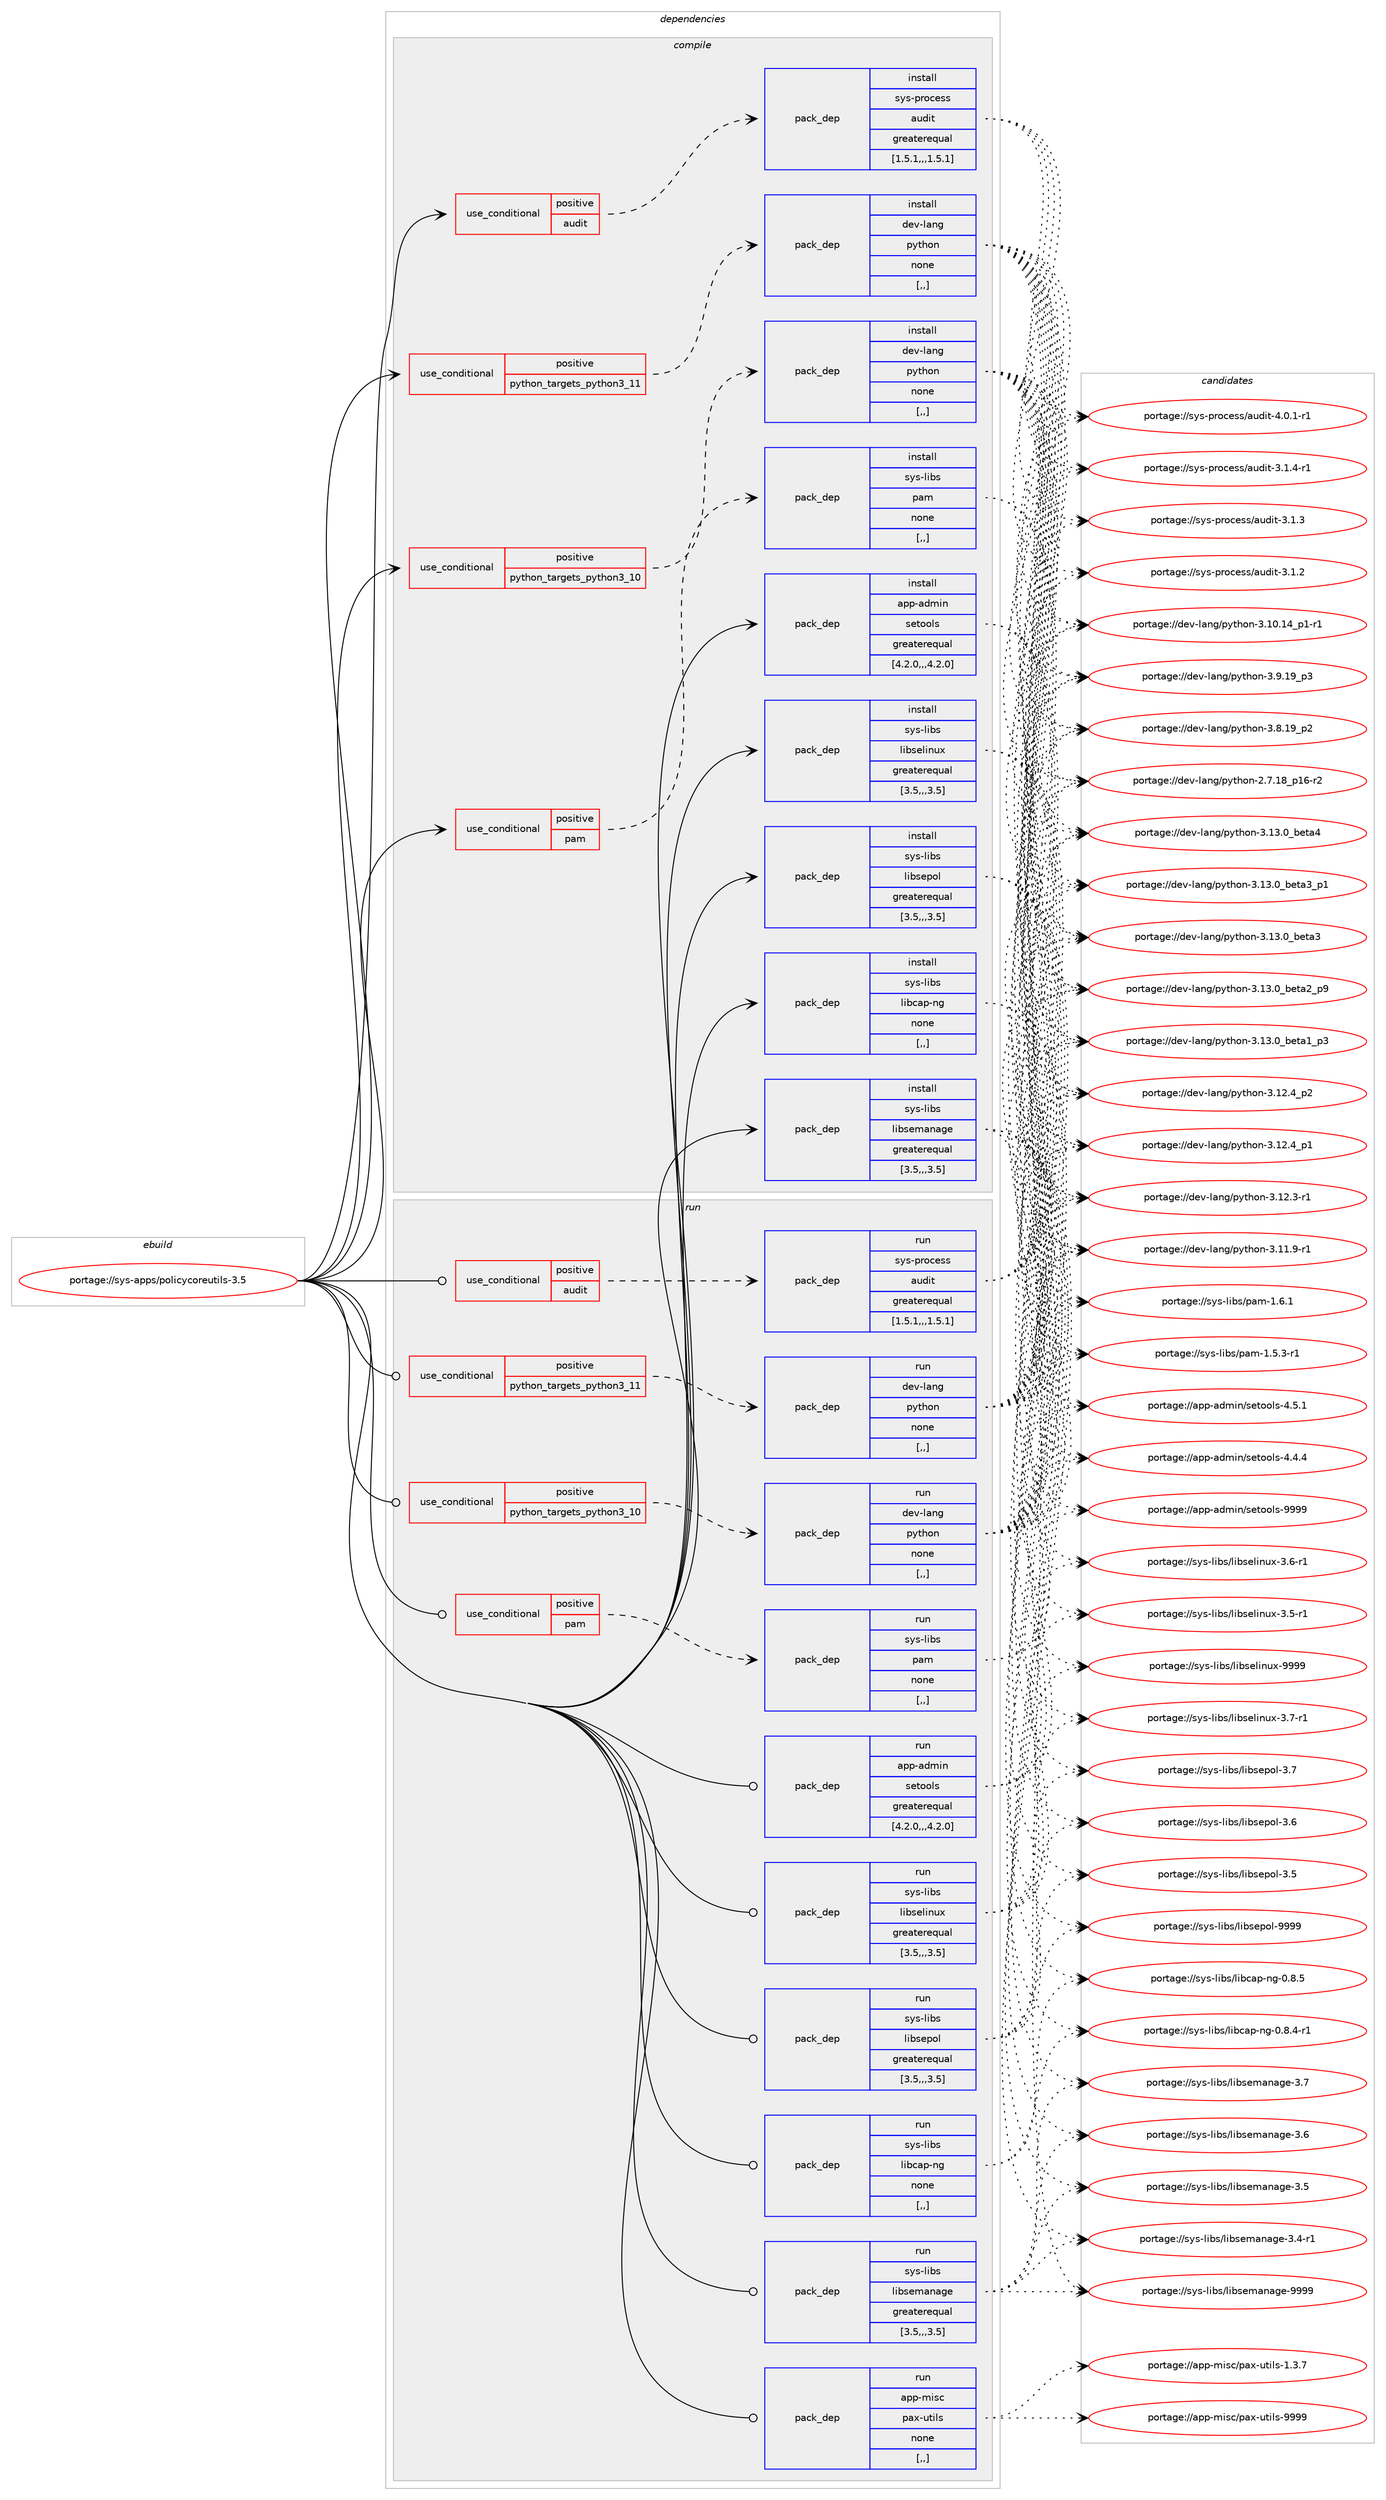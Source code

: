 digraph prolog {

# *************
# Graph options
# *************

newrank=true;
concentrate=true;
compound=true;
graph [rankdir=LR,fontname=Helvetica,fontsize=10,ranksep=1.5];#, ranksep=2.5, nodesep=0.2];
edge  [arrowhead=vee];
node  [fontname=Helvetica,fontsize=10];

# **********
# The ebuild
# **********

subgraph cluster_leftcol {
color=gray;
label=<<i>ebuild</i>>;
id [label="portage://sys-apps/policycoreutils-3.5", color=red, width=4, href="../sys-apps/policycoreutils-3.5.svg"];
}

# ****************
# The dependencies
# ****************

subgraph cluster_midcol {
color=gray;
label=<<i>dependencies</i>>;
subgraph cluster_compile {
fillcolor="#eeeeee";
style=filled;
label=<<i>compile</i>>;
subgraph cond111757 {
dependency422496 [label=<<TABLE BORDER="0" CELLBORDER="1" CELLSPACING="0" CELLPADDING="4"><TR><TD ROWSPAN="3" CELLPADDING="10">use_conditional</TD></TR><TR><TD>positive</TD></TR><TR><TD>audit</TD></TR></TABLE>>, shape=none, color=red];
subgraph pack307815 {
dependency422497 [label=<<TABLE BORDER="0" CELLBORDER="1" CELLSPACING="0" CELLPADDING="4" WIDTH="220"><TR><TD ROWSPAN="6" CELLPADDING="30">pack_dep</TD></TR><TR><TD WIDTH="110">install</TD></TR><TR><TD>sys-process</TD></TR><TR><TD>audit</TD></TR><TR><TD>greaterequal</TD></TR><TR><TD>[1.5.1,,,1.5.1]</TD></TR></TABLE>>, shape=none, color=blue];
}
dependency422496:e -> dependency422497:w [weight=20,style="dashed",arrowhead="vee"];
}
id:e -> dependency422496:w [weight=20,style="solid",arrowhead="vee"];
subgraph cond111758 {
dependency422498 [label=<<TABLE BORDER="0" CELLBORDER="1" CELLSPACING="0" CELLPADDING="4"><TR><TD ROWSPAN="3" CELLPADDING="10">use_conditional</TD></TR><TR><TD>positive</TD></TR><TR><TD>pam</TD></TR></TABLE>>, shape=none, color=red];
subgraph pack307816 {
dependency422499 [label=<<TABLE BORDER="0" CELLBORDER="1" CELLSPACING="0" CELLPADDING="4" WIDTH="220"><TR><TD ROWSPAN="6" CELLPADDING="30">pack_dep</TD></TR><TR><TD WIDTH="110">install</TD></TR><TR><TD>sys-libs</TD></TR><TR><TD>pam</TD></TR><TR><TD>none</TD></TR><TR><TD>[,,]</TD></TR></TABLE>>, shape=none, color=blue];
}
dependency422498:e -> dependency422499:w [weight=20,style="dashed",arrowhead="vee"];
}
id:e -> dependency422498:w [weight=20,style="solid",arrowhead="vee"];
subgraph cond111759 {
dependency422500 [label=<<TABLE BORDER="0" CELLBORDER="1" CELLSPACING="0" CELLPADDING="4"><TR><TD ROWSPAN="3" CELLPADDING="10">use_conditional</TD></TR><TR><TD>positive</TD></TR><TR><TD>python_targets_python3_10</TD></TR></TABLE>>, shape=none, color=red];
subgraph pack307817 {
dependency422501 [label=<<TABLE BORDER="0" CELLBORDER="1" CELLSPACING="0" CELLPADDING="4" WIDTH="220"><TR><TD ROWSPAN="6" CELLPADDING="30">pack_dep</TD></TR><TR><TD WIDTH="110">install</TD></TR><TR><TD>dev-lang</TD></TR><TR><TD>python</TD></TR><TR><TD>none</TD></TR><TR><TD>[,,]</TD></TR></TABLE>>, shape=none, color=blue];
}
dependency422500:e -> dependency422501:w [weight=20,style="dashed",arrowhead="vee"];
}
id:e -> dependency422500:w [weight=20,style="solid",arrowhead="vee"];
subgraph cond111760 {
dependency422502 [label=<<TABLE BORDER="0" CELLBORDER="1" CELLSPACING="0" CELLPADDING="4"><TR><TD ROWSPAN="3" CELLPADDING="10">use_conditional</TD></TR><TR><TD>positive</TD></TR><TR><TD>python_targets_python3_11</TD></TR></TABLE>>, shape=none, color=red];
subgraph pack307818 {
dependency422503 [label=<<TABLE BORDER="0" CELLBORDER="1" CELLSPACING="0" CELLPADDING="4" WIDTH="220"><TR><TD ROWSPAN="6" CELLPADDING="30">pack_dep</TD></TR><TR><TD WIDTH="110">install</TD></TR><TR><TD>dev-lang</TD></TR><TR><TD>python</TD></TR><TR><TD>none</TD></TR><TR><TD>[,,]</TD></TR></TABLE>>, shape=none, color=blue];
}
dependency422502:e -> dependency422503:w [weight=20,style="dashed",arrowhead="vee"];
}
id:e -> dependency422502:w [weight=20,style="solid",arrowhead="vee"];
subgraph pack307819 {
dependency422504 [label=<<TABLE BORDER="0" CELLBORDER="1" CELLSPACING="0" CELLPADDING="4" WIDTH="220"><TR><TD ROWSPAN="6" CELLPADDING="30">pack_dep</TD></TR><TR><TD WIDTH="110">install</TD></TR><TR><TD>app-admin</TD></TR><TR><TD>setools</TD></TR><TR><TD>greaterequal</TD></TR><TR><TD>[4.2.0,,,4.2.0]</TD></TR></TABLE>>, shape=none, color=blue];
}
id:e -> dependency422504:w [weight=20,style="solid",arrowhead="vee"];
subgraph pack307820 {
dependency422505 [label=<<TABLE BORDER="0" CELLBORDER="1" CELLSPACING="0" CELLPADDING="4" WIDTH="220"><TR><TD ROWSPAN="6" CELLPADDING="30">pack_dep</TD></TR><TR><TD WIDTH="110">install</TD></TR><TR><TD>sys-libs</TD></TR><TR><TD>libcap-ng</TD></TR><TR><TD>none</TD></TR><TR><TD>[,,]</TD></TR></TABLE>>, shape=none, color=blue];
}
id:e -> dependency422505:w [weight=20,style="solid",arrowhead="vee"];
subgraph pack307821 {
dependency422506 [label=<<TABLE BORDER="0" CELLBORDER="1" CELLSPACING="0" CELLPADDING="4" WIDTH="220"><TR><TD ROWSPAN="6" CELLPADDING="30">pack_dep</TD></TR><TR><TD WIDTH="110">install</TD></TR><TR><TD>sys-libs</TD></TR><TR><TD>libselinux</TD></TR><TR><TD>greaterequal</TD></TR><TR><TD>[3.5,,,3.5]</TD></TR></TABLE>>, shape=none, color=blue];
}
id:e -> dependency422506:w [weight=20,style="solid",arrowhead="vee"];
subgraph pack307822 {
dependency422507 [label=<<TABLE BORDER="0" CELLBORDER="1" CELLSPACING="0" CELLPADDING="4" WIDTH="220"><TR><TD ROWSPAN="6" CELLPADDING="30">pack_dep</TD></TR><TR><TD WIDTH="110">install</TD></TR><TR><TD>sys-libs</TD></TR><TR><TD>libsemanage</TD></TR><TR><TD>greaterequal</TD></TR><TR><TD>[3.5,,,3.5]</TD></TR></TABLE>>, shape=none, color=blue];
}
id:e -> dependency422507:w [weight=20,style="solid",arrowhead="vee"];
subgraph pack307823 {
dependency422508 [label=<<TABLE BORDER="0" CELLBORDER="1" CELLSPACING="0" CELLPADDING="4" WIDTH="220"><TR><TD ROWSPAN="6" CELLPADDING="30">pack_dep</TD></TR><TR><TD WIDTH="110">install</TD></TR><TR><TD>sys-libs</TD></TR><TR><TD>libsepol</TD></TR><TR><TD>greaterequal</TD></TR><TR><TD>[3.5,,,3.5]</TD></TR></TABLE>>, shape=none, color=blue];
}
id:e -> dependency422508:w [weight=20,style="solid",arrowhead="vee"];
}
subgraph cluster_compileandrun {
fillcolor="#eeeeee";
style=filled;
label=<<i>compile and run</i>>;
}
subgraph cluster_run {
fillcolor="#eeeeee";
style=filled;
label=<<i>run</i>>;
subgraph cond111761 {
dependency422509 [label=<<TABLE BORDER="0" CELLBORDER="1" CELLSPACING="0" CELLPADDING="4"><TR><TD ROWSPAN="3" CELLPADDING="10">use_conditional</TD></TR><TR><TD>positive</TD></TR><TR><TD>audit</TD></TR></TABLE>>, shape=none, color=red];
subgraph pack307824 {
dependency422510 [label=<<TABLE BORDER="0" CELLBORDER="1" CELLSPACING="0" CELLPADDING="4" WIDTH="220"><TR><TD ROWSPAN="6" CELLPADDING="30">pack_dep</TD></TR><TR><TD WIDTH="110">run</TD></TR><TR><TD>sys-process</TD></TR><TR><TD>audit</TD></TR><TR><TD>greaterequal</TD></TR><TR><TD>[1.5.1,,,1.5.1]</TD></TR></TABLE>>, shape=none, color=blue];
}
dependency422509:e -> dependency422510:w [weight=20,style="dashed",arrowhead="vee"];
}
id:e -> dependency422509:w [weight=20,style="solid",arrowhead="odot"];
subgraph cond111762 {
dependency422511 [label=<<TABLE BORDER="0" CELLBORDER="1" CELLSPACING="0" CELLPADDING="4"><TR><TD ROWSPAN="3" CELLPADDING="10">use_conditional</TD></TR><TR><TD>positive</TD></TR><TR><TD>pam</TD></TR></TABLE>>, shape=none, color=red];
subgraph pack307825 {
dependency422512 [label=<<TABLE BORDER="0" CELLBORDER="1" CELLSPACING="0" CELLPADDING="4" WIDTH="220"><TR><TD ROWSPAN="6" CELLPADDING="30">pack_dep</TD></TR><TR><TD WIDTH="110">run</TD></TR><TR><TD>sys-libs</TD></TR><TR><TD>pam</TD></TR><TR><TD>none</TD></TR><TR><TD>[,,]</TD></TR></TABLE>>, shape=none, color=blue];
}
dependency422511:e -> dependency422512:w [weight=20,style="dashed",arrowhead="vee"];
}
id:e -> dependency422511:w [weight=20,style="solid",arrowhead="odot"];
subgraph cond111763 {
dependency422513 [label=<<TABLE BORDER="0" CELLBORDER="1" CELLSPACING="0" CELLPADDING="4"><TR><TD ROWSPAN="3" CELLPADDING="10">use_conditional</TD></TR><TR><TD>positive</TD></TR><TR><TD>python_targets_python3_10</TD></TR></TABLE>>, shape=none, color=red];
subgraph pack307826 {
dependency422514 [label=<<TABLE BORDER="0" CELLBORDER="1" CELLSPACING="0" CELLPADDING="4" WIDTH="220"><TR><TD ROWSPAN="6" CELLPADDING="30">pack_dep</TD></TR><TR><TD WIDTH="110">run</TD></TR><TR><TD>dev-lang</TD></TR><TR><TD>python</TD></TR><TR><TD>none</TD></TR><TR><TD>[,,]</TD></TR></TABLE>>, shape=none, color=blue];
}
dependency422513:e -> dependency422514:w [weight=20,style="dashed",arrowhead="vee"];
}
id:e -> dependency422513:w [weight=20,style="solid",arrowhead="odot"];
subgraph cond111764 {
dependency422515 [label=<<TABLE BORDER="0" CELLBORDER="1" CELLSPACING="0" CELLPADDING="4"><TR><TD ROWSPAN="3" CELLPADDING="10">use_conditional</TD></TR><TR><TD>positive</TD></TR><TR><TD>python_targets_python3_11</TD></TR></TABLE>>, shape=none, color=red];
subgraph pack307827 {
dependency422516 [label=<<TABLE BORDER="0" CELLBORDER="1" CELLSPACING="0" CELLPADDING="4" WIDTH="220"><TR><TD ROWSPAN="6" CELLPADDING="30">pack_dep</TD></TR><TR><TD WIDTH="110">run</TD></TR><TR><TD>dev-lang</TD></TR><TR><TD>python</TD></TR><TR><TD>none</TD></TR><TR><TD>[,,]</TD></TR></TABLE>>, shape=none, color=blue];
}
dependency422515:e -> dependency422516:w [weight=20,style="dashed",arrowhead="vee"];
}
id:e -> dependency422515:w [weight=20,style="solid",arrowhead="odot"];
subgraph pack307828 {
dependency422517 [label=<<TABLE BORDER="0" CELLBORDER="1" CELLSPACING="0" CELLPADDING="4" WIDTH="220"><TR><TD ROWSPAN="6" CELLPADDING="30">pack_dep</TD></TR><TR><TD WIDTH="110">run</TD></TR><TR><TD>app-admin</TD></TR><TR><TD>setools</TD></TR><TR><TD>greaterequal</TD></TR><TR><TD>[4.2.0,,,4.2.0]</TD></TR></TABLE>>, shape=none, color=blue];
}
id:e -> dependency422517:w [weight=20,style="solid",arrowhead="odot"];
subgraph pack307829 {
dependency422518 [label=<<TABLE BORDER="0" CELLBORDER="1" CELLSPACING="0" CELLPADDING="4" WIDTH="220"><TR><TD ROWSPAN="6" CELLPADDING="30">pack_dep</TD></TR><TR><TD WIDTH="110">run</TD></TR><TR><TD>app-misc</TD></TR><TR><TD>pax-utils</TD></TR><TR><TD>none</TD></TR><TR><TD>[,,]</TD></TR></TABLE>>, shape=none, color=blue];
}
id:e -> dependency422518:w [weight=20,style="solid",arrowhead="odot"];
subgraph pack307830 {
dependency422519 [label=<<TABLE BORDER="0" CELLBORDER="1" CELLSPACING="0" CELLPADDING="4" WIDTH="220"><TR><TD ROWSPAN="6" CELLPADDING="30">pack_dep</TD></TR><TR><TD WIDTH="110">run</TD></TR><TR><TD>sys-libs</TD></TR><TR><TD>libcap-ng</TD></TR><TR><TD>none</TD></TR><TR><TD>[,,]</TD></TR></TABLE>>, shape=none, color=blue];
}
id:e -> dependency422519:w [weight=20,style="solid",arrowhead="odot"];
subgraph pack307831 {
dependency422520 [label=<<TABLE BORDER="0" CELLBORDER="1" CELLSPACING="0" CELLPADDING="4" WIDTH="220"><TR><TD ROWSPAN="6" CELLPADDING="30">pack_dep</TD></TR><TR><TD WIDTH="110">run</TD></TR><TR><TD>sys-libs</TD></TR><TR><TD>libselinux</TD></TR><TR><TD>greaterequal</TD></TR><TR><TD>[3.5,,,3.5]</TD></TR></TABLE>>, shape=none, color=blue];
}
id:e -> dependency422520:w [weight=20,style="solid",arrowhead="odot"];
subgraph pack307832 {
dependency422521 [label=<<TABLE BORDER="0" CELLBORDER="1" CELLSPACING="0" CELLPADDING="4" WIDTH="220"><TR><TD ROWSPAN="6" CELLPADDING="30">pack_dep</TD></TR><TR><TD WIDTH="110">run</TD></TR><TR><TD>sys-libs</TD></TR><TR><TD>libsemanage</TD></TR><TR><TD>greaterequal</TD></TR><TR><TD>[3.5,,,3.5]</TD></TR></TABLE>>, shape=none, color=blue];
}
id:e -> dependency422521:w [weight=20,style="solid",arrowhead="odot"];
subgraph pack307833 {
dependency422522 [label=<<TABLE BORDER="0" CELLBORDER="1" CELLSPACING="0" CELLPADDING="4" WIDTH="220"><TR><TD ROWSPAN="6" CELLPADDING="30">pack_dep</TD></TR><TR><TD WIDTH="110">run</TD></TR><TR><TD>sys-libs</TD></TR><TR><TD>libsepol</TD></TR><TR><TD>greaterequal</TD></TR><TR><TD>[3.5,,,3.5]</TD></TR></TABLE>>, shape=none, color=blue];
}
id:e -> dependency422522:w [weight=20,style="solid",arrowhead="odot"];
}
}

# **************
# The candidates
# **************

subgraph cluster_choices {
rank=same;
color=gray;
label=<<i>candidates</i>>;

subgraph choice307815 {
color=black;
nodesep=1;
choice115121115451121141119910111511547971171001051164552464846494511449 [label="portage://sys-process/audit-4.0.1-r1", color=red, width=4,href="../sys-process/audit-4.0.1-r1.svg"];
choice115121115451121141119910111511547971171001051164551464946524511449 [label="portage://sys-process/audit-3.1.4-r1", color=red, width=4,href="../sys-process/audit-3.1.4-r1.svg"];
choice11512111545112114111991011151154797117100105116455146494651 [label="portage://sys-process/audit-3.1.3", color=red, width=4,href="../sys-process/audit-3.1.3.svg"];
choice11512111545112114111991011151154797117100105116455146494650 [label="portage://sys-process/audit-3.1.2", color=red, width=4,href="../sys-process/audit-3.1.2.svg"];
dependency422497:e -> choice115121115451121141119910111511547971171001051164552464846494511449:w [style=dotted,weight="100"];
dependency422497:e -> choice115121115451121141119910111511547971171001051164551464946524511449:w [style=dotted,weight="100"];
dependency422497:e -> choice11512111545112114111991011151154797117100105116455146494651:w [style=dotted,weight="100"];
dependency422497:e -> choice11512111545112114111991011151154797117100105116455146494650:w [style=dotted,weight="100"];
}
subgraph choice307816 {
color=black;
nodesep=1;
choice11512111545108105981154711297109454946544649 [label="portage://sys-libs/pam-1.6.1", color=red, width=4,href="../sys-libs/pam-1.6.1.svg"];
choice115121115451081059811547112971094549465346514511449 [label="portage://sys-libs/pam-1.5.3-r1", color=red, width=4,href="../sys-libs/pam-1.5.3-r1.svg"];
dependency422499:e -> choice11512111545108105981154711297109454946544649:w [style=dotted,weight="100"];
dependency422499:e -> choice115121115451081059811547112971094549465346514511449:w [style=dotted,weight="100"];
}
subgraph choice307817 {
color=black;
nodesep=1;
choice1001011184510897110103471121211161041111104551464951464895981011169752 [label="portage://dev-lang/python-3.13.0_beta4", color=red, width=4,href="../dev-lang/python-3.13.0_beta4.svg"];
choice10010111845108971101034711212111610411111045514649514648959810111697519511249 [label="portage://dev-lang/python-3.13.0_beta3_p1", color=red, width=4,href="../dev-lang/python-3.13.0_beta3_p1.svg"];
choice1001011184510897110103471121211161041111104551464951464895981011169751 [label="portage://dev-lang/python-3.13.0_beta3", color=red, width=4,href="../dev-lang/python-3.13.0_beta3.svg"];
choice10010111845108971101034711212111610411111045514649514648959810111697509511257 [label="portage://dev-lang/python-3.13.0_beta2_p9", color=red, width=4,href="../dev-lang/python-3.13.0_beta2_p9.svg"];
choice10010111845108971101034711212111610411111045514649514648959810111697499511251 [label="portage://dev-lang/python-3.13.0_beta1_p3", color=red, width=4,href="../dev-lang/python-3.13.0_beta1_p3.svg"];
choice100101118451089711010347112121116104111110455146495046529511250 [label="portage://dev-lang/python-3.12.4_p2", color=red, width=4,href="../dev-lang/python-3.12.4_p2.svg"];
choice100101118451089711010347112121116104111110455146495046529511249 [label="portage://dev-lang/python-3.12.4_p1", color=red, width=4,href="../dev-lang/python-3.12.4_p1.svg"];
choice100101118451089711010347112121116104111110455146495046514511449 [label="portage://dev-lang/python-3.12.3-r1", color=red, width=4,href="../dev-lang/python-3.12.3-r1.svg"];
choice100101118451089711010347112121116104111110455146494946574511449 [label="portage://dev-lang/python-3.11.9-r1", color=red, width=4,href="../dev-lang/python-3.11.9-r1.svg"];
choice100101118451089711010347112121116104111110455146494846495295112494511449 [label="portage://dev-lang/python-3.10.14_p1-r1", color=red, width=4,href="../dev-lang/python-3.10.14_p1-r1.svg"];
choice100101118451089711010347112121116104111110455146574649579511251 [label="portage://dev-lang/python-3.9.19_p3", color=red, width=4,href="../dev-lang/python-3.9.19_p3.svg"];
choice100101118451089711010347112121116104111110455146564649579511250 [label="portage://dev-lang/python-3.8.19_p2", color=red, width=4,href="../dev-lang/python-3.8.19_p2.svg"];
choice100101118451089711010347112121116104111110455046554649569511249544511450 [label="portage://dev-lang/python-2.7.18_p16-r2", color=red, width=4,href="../dev-lang/python-2.7.18_p16-r2.svg"];
dependency422501:e -> choice1001011184510897110103471121211161041111104551464951464895981011169752:w [style=dotted,weight="100"];
dependency422501:e -> choice10010111845108971101034711212111610411111045514649514648959810111697519511249:w [style=dotted,weight="100"];
dependency422501:e -> choice1001011184510897110103471121211161041111104551464951464895981011169751:w [style=dotted,weight="100"];
dependency422501:e -> choice10010111845108971101034711212111610411111045514649514648959810111697509511257:w [style=dotted,weight="100"];
dependency422501:e -> choice10010111845108971101034711212111610411111045514649514648959810111697499511251:w [style=dotted,weight="100"];
dependency422501:e -> choice100101118451089711010347112121116104111110455146495046529511250:w [style=dotted,weight="100"];
dependency422501:e -> choice100101118451089711010347112121116104111110455146495046529511249:w [style=dotted,weight="100"];
dependency422501:e -> choice100101118451089711010347112121116104111110455146495046514511449:w [style=dotted,weight="100"];
dependency422501:e -> choice100101118451089711010347112121116104111110455146494946574511449:w [style=dotted,weight="100"];
dependency422501:e -> choice100101118451089711010347112121116104111110455146494846495295112494511449:w [style=dotted,weight="100"];
dependency422501:e -> choice100101118451089711010347112121116104111110455146574649579511251:w [style=dotted,weight="100"];
dependency422501:e -> choice100101118451089711010347112121116104111110455146564649579511250:w [style=dotted,weight="100"];
dependency422501:e -> choice100101118451089711010347112121116104111110455046554649569511249544511450:w [style=dotted,weight="100"];
}
subgraph choice307818 {
color=black;
nodesep=1;
choice1001011184510897110103471121211161041111104551464951464895981011169752 [label="portage://dev-lang/python-3.13.0_beta4", color=red, width=4,href="../dev-lang/python-3.13.0_beta4.svg"];
choice10010111845108971101034711212111610411111045514649514648959810111697519511249 [label="portage://dev-lang/python-3.13.0_beta3_p1", color=red, width=4,href="../dev-lang/python-3.13.0_beta3_p1.svg"];
choice1001011184510897110103471121211161041111104551464951464895981011169751 [label="portage://dev-lang/python-3.13.0_beta3", color=red, width=4,href="../dev-lang/python-3.13.0_beta3.svg"];
choice10010111845108971101034711212111610411111045514649514648959810111697509511257 [label="portage://dev-lang/python-3.13.0_beta2_p9", color=red, width=4,href="../dev-lang/python-3.13.0_beta2_p9.svg"];
choice10010111845108971101034711212111610411111045514649514648959810111697499511251 [label="portage://dev-lang/python-3.13.0_beta1_p3", color=red, width=4,href="../dev-lang/python-3.13.0_beta1_p3.svg"];
choice100101118451089711010347112121116104111110455146495046529511250 [label="portage://dev-lang/python-3.12.4_p2", color=red, width=4,href="../dev-lang/python-3.12.4_p2.svg"];
choice100101118451089711010347112121116104111110455146495046529511249 [label="portage://dev-lang/python-3.12.4_p1", color=red, width=4,href="../dev-lang/python-3.12.4_p1.svg"];
choice100101118451089711010347112121116104111110455146495046514511449 [label="portage://dev-lang/python-3.12.3-r1", color=red, width=4,href="../dev-lang/python-3.12.3-r1.svg"];
choice100101118451089711010347112121116104111110455146494946574511449 [label="portage://dev-lang/python-3.11.9-r1", color=red, width=4,href="../dev-lang/python-3.11.9-r1.svg"];
choice100101118451089711010347112121116104111110455146494846495295112494511449 [label="portage://dev-lang/python-3.10.14_p1-r1", color=red, width=4,href="../dev-lang/python-3.10.14_p1-r1.svg"];
choice100101118451089711010347112121116104111110455146574649579511251 [label="portage://dev-lang/python-3.9.19_p3", color=red, width=4,href="../dev-lang/python-3.9.19_p3.svg"];
choice100101118451089711010347112121116104111110455146564649579511250 [label="portage://dev-lang/python-3.8.19_p2", color=red, width=4,href="../dev-lang/python-3.8.19_p2.svg"];
choice100101118451089711010347112121116104111110455046554649569511249544511450 [label="portage://dev-lang/python-2.7.18_p16-r2", color=red, width=4,href="../dev-lang/python-2.7.18_p16-r2.svg"];
dependency422503:e -> choice1001011184510897110103471121211161041111104551464951464895981011169752:w [style=dotted,weight="100"];
dependency422503:e -> choice10010111845108971101034711212111610411111045514649514648959810111697519511249:w [style=dotted,weight="100"];
dependency422503:e -> choice1001011184510897110103471121211161041111104551464951464895981011169751:w [style=dotted,weight="100"];
dependency422503:e -> choice10010111845108971101034711212111610411111045514649514648959810111697509511257:w [style=dotted,weight="100"];
dependency422503:e -> choice10010111845108971101034711212111610411111045514649514648959810111697499511251:w [style=dotted,weight="100"];
dependency422503:e -> choice100101118451089711010347112121116104111110455146495046529511250:w [style=dotted,weight="100"];
dependency422503:e -> choice100101118451089711010347112121116104111110455146495046529511249:w [style=dotted,weight="100"];
dependency422503:e -> choice100101118451089711010347112121116104111110455146495046514511449:w [style=dotted,weight="100"];
dependency422503:e -> choice100101118451089711010347112121116104111110455146494946574511449:w [style=dotted,weight="100"];
dependency422503:e -> choice100101118451089711010347112121116104111110455146494846495295112494511449:w [style=dotted,weight="100"];
dependency422503:e -> choice100101118451089711010347112121116104111110455146574649579511251:w [style=dotted,weight="100"];
dependency422503:e -> choice100101118451089711010347112121116104111110455146564649579511250:w [style=dotted,weight="100"];
dependency422503:e -> choice100101118451089711010347112121116104111110455046554649569511249544511450:w [style=dotted,weight="100"];
}
subgraph choice307819 {
color=black;
nodesep=1;
choice971121124597100109105110471151011161111111081154557575757 [label="portage://app-admin/setools-9999", color=red, width=4,href="../app-admin/setools-9999.svg"];
choice97112112459710010910511047115101116111111108115455246534649 [label="portage://app-admin/setools-4.5.1", color=red, width=4,href="../app-admin/setools-4.5.1.svg"];
choice97112112459710010910511047115101116111111108115455246524652 [label="portage://app-admin/setools-4.4.4", color=red, width=4,href="../app-admin/setools-4.4.4.svg"];
dependency422504:e -> choice971121124597100109105110471151011161111111081154557575757:w [style=dotted,weight="100"];
dependency422504:e -> choice97112112459710010910511047115101116111111108115455246534649:w [style=dotted,weight="100"];
dependency422504:e -> choice97112112459710010910511047115101116111111108115455246524652:w [style=dotted,weight="100"];
}
subgraph choice307820 {
color=black;
nodesep=1;
choice11512111545108105981154710810598999711245110103454846564653 [label="portage://sys-libs/libcap-ng-0.8.5", color=red, width=4,href="../sys-libs/libcap-ng-0.8.5.svg"];
choice115121115451081059811547108105989997112451101034548465646524511449 [label="portage://sys-libs/libcap-ng-0.8.4-r1", color=red, width=4,href="../sys-libs/libcap-ng-0.8.4-r1.svg"];
dependency422505:e -> choice11512111545108105981154710810598999711245110103454846564653:w [style=dotted,weight="100"];
dependency422505:e -> choice115121115451081059811547108105989997112451101034548465646524511449:w [style=dotted,weight="100"];
}
subgraph choice307821 {
color=black;
nodesep=1;
choice115121115451081059811547108105981151011081051101171204557575757 [label="portage://sys-libs/libselinux-9999", color=red, width=4,href="../sys-libs/libselinux-9999.svg"];
choice11512111545108105981154710810598115101108105110117120455146554511449 [label="portage://sys-libs/libselinux-3.7-r1", color=red, width=4,href="../sys-libs/libselinux-3.7-r1.svg"];
choice11512111545108105981154710810598115101108105110117120455146544511449 [label="portage://sys-libs/libselinux-3.6-r1", color=red, width=4,href="../sys-libs/libselinux-3.6-r1.svg"];
choice11512111545108105981154710810598115101108105110117120455146534511449 [label="portage://sys-libs/libselinux-3.5-r1", color=red, width=4,href="../sys-libs/libselinux-3.5-r1.svg"];
dependency422506:e -> choice115121115451081059811547108105981151011081051101171204557575757:w [style=dotted,weight="100"];
dependency422506:e -> choice11512111545108105981154710810598115101108105110117120455146554511449:w [style=dotted,weight="100"];
dependency422506:e -> choice11512111545108105981154710810598115101108105110117120455146544511449:w [style=dotted,weight="100"];
dependency422506:e -> choice11512111545108105981154710810598115101108105110117120455146534511449:w [style=dotted,weight="100"];
}
subgraph choice307822 {
color=black;
nodesep=1;
choice1151211154510810598115471081059811510110997110971031014557575757 [label="portage://sys-libs/libsemanage-9999", color=red, width=4,href="../sys-libs/libsemanage-9999.svg"];
choice11512111545108105981154710810598115101109971109710310145514655 [label="portage://sys-libs/libsemanage-3.7", color=red, width=4,href="../sys-libs/libsemanage-3.7.svg"];
choice11512111545108105981154710810598115101109971109710310145514654 [label="portage://sys-libs/libsemanage-3.6", color=red, width=4,href="../sys-libs/libsemanage-3.6.svg"];
choice11512111545108105981154710810598115101109971109710310145514653 [label="portage://sys-libs/libsemanage-3.5", color=red, width=4,href="../sys-libs/libsemanage-3.5.svg"];
choice115121115451081059811547108105981151011099711097103101455146524511449 [label="portage://sys-libs/libsemanage-3.4-r1", color=red, width=4,href="../sys-libs/libsemanage-3.4-r1.svg"];
dependency422507:e -> choice1151211154510810598115471081059811510110997110971031014557575757:w [style=dotted,weight="100"];
dependency422507:e -> choice11512111545108105981154710810598115101109971109710310145514655:w [style=dotted,weight="100"];
dependency422507:e -> choice11512111545108105981154710810598115101109971109710310145514654:w [style=dotted,weight="100"];
dependency422507:e -> choice11512111545108105981154710810598115101109971109710310145514653:w [style=dotted,weight="100"];
dependency422507:e -> choice115121115451081059811547108105981151011099711097103101455146524511449:w [style=dotted,weight="100"];
}
subgraph choice307823 {
color=black;
nodesep=1;
choice115121115451081059811547108105981151011121111084557575757 [label="portage://sys-libs/libsepol-9999", color=red, width=4,href="../sys-libs/libsepol-9999.svg"];
choice1151211154510810598115471081059811510111211110845514655 [label="portage://sys-libs/libsepol-3.7", color=red, width=4,href="../sys-libs/libsepol-3.7.svg"];
choice1151211154510810598115471081059811510111211110845514654 [label="portage://sys-libs/libsepol-3.6", color=red, width=4,href="../sys-libs/libsepol-3.6.svg"];
choice1151211154510810598115471081059811510111211110845514653 [label="portage://sys-libs/libsepol-3.5", color=red, width=4,href="../sys-libs/libsepol-3.5.svg"];
dependency422508:e -> choice115121115451081059811547108105981151011121111084557575757:w [style=dotted,weight="100"];
dependency422508:e -> choice1151211154510810598115471081059811510111211110845514655:w [style=dotted,weight="100"];
dependency422508:e -> choice1151211154510810598115471081059811510111211110845514654:w [style=dotted,weight="100"];
dependency422508:e -> choice1151211154510810598115471081059811510111211110845514653:w [style=dotted,weight="100"];
}
subgraph choice307824 {
color=black;
nodesep=1;
choice115121115451121141119910111511547971171001051164552464846494511449 [label="portage://sys-process/audit-4.0.1-r1", color=red, width=4,href="../sys-process/audit-4.0.1-r1.svg"];
choice115121115451121141119910111511547971171001051164551464946524511449 [label="portage://sys-process/audit-3.1.4-r1", color=red, width=4,href="../sys-process/audit-3.1.4-r1.svg"];
choice11512111545112114111991011151154797117100105116455146494651 [label="portage://sys-process/audit-3.1.3", color=red, width=4,href="../sys-process/audit-3.1.3.svg"];
choice11512111545112114111991011151154797117100105116455146494650 [label="portage://sys-process/audit-3.1.2", color=red, width=4,href="../sys-process/audit-3.1.2.svg"];
dependency422510:e -> choice115121115451121141119910111511547971171001051164552464846494511449:w [style=dotted,weight="100"];
dependency422510:e -> choice115121115451121141119910111511547971171001051164551464946524511449:w [style=dotted,weight="100"];
dependency422510:e -> choice11512111545112114111991011151154797117100105116455146494651:w [style=dotted,weight="100"];
dependency422510:e -> choice11512111545112114111991011151154797117100105116455146494650:w [style=dotted,weight="100"];
}
subgraph choice307825 {
color=black;
nodesep=1;
choice11512111545108105981154711297109454946544649 [label="portage://sys-libs/pam-1.6.1", color=red, width=4,href="../sys-libs/pam-1.6.1.svg"];
choice115121115451081059811547112971094549465346514511449 [label="portage://sys-libs/pam-1.5.3-r1", color=red, width=4,href="../sys-libs/pam-1.5.3-r1.svg"];
dependency422512:e -> choice11512111545108105981154711297109454946544649:w [style=dotted,weight="100"];
dependency422512:e -> choice115121115451081059811547112971094549465346514511449:w [style=dotted,weight="100"];
}
subgraph choice307826 {
color=black;
nodesep=1;
choice1001011184510897110103471121211161041111104551464951464895981011169752 [label="portage://dev-lang/python-3.13.0_beta4", color=red, width=4,href="../dev-lang/python-3.13.0_beta4.svg"];
choice10010111845108971101034711212111610411111045514649514648959810111697519511249 [label="portage://dev-lang/python-3.13.0_beta3_p1", color=red, width=4,href="../dev-lang/python-3.13.0_beta3_p1.svg"];
choice1001011184510897110103471121211161041111104551464951464895981011169751 [label="portage://dev-lang/python-3.13.0_beta3", color=red, width=4,href="../dev-lang/python-3.13.0_beta3.svg"];
choice10010111845108971101034711212111610411111045514649514648959810111697509511257 [label="portage://dev-lang/python-3.13.0_beta2_p9", color=red, width=4,href="../dev-lang/python-3.13.0_beta2_p9.svg"];
choice10010111845108971101034711212111610411111045514649514648959810111697499511251 [label="portage://dev-lang/python-3.13.0_beta1_p3", color=red, width=4,href="../dev-lang/python-3.13.0_beta1_p3.svg"];
choice100101118451089711010347112121116104111110455146495046529511250 [label="portage://dev-lang/python-3.12.4_p2", color=red, width=4,href="../dev-lang/python-3.12.4_p2.svg"];
choice100101118451089711010347112121116104111110455146495046529511249 [label="portage://dev-lang/python-3.12.4_p1", color=red, width=4,href="../dev-lang/python-3.12.4_p1.svg"];
choice100101118451089711010347112121116104111110455146495046514511449 [label="portage://dev-lang/python-3.12.3-r1", color=red, width=4,href="../dev-lang/python-3.12.3-r1.svg"];
choice100101118451089711010347112121116104111110455146494946574511449 [label="portage://dev-lang/python-3.11.9-r1", color=red, width=4,href="../dev-lang/python-3.11.9-r1.svg"];
choice100101118451089711010347112121116104111110455146494846495295112494511449 [label="portage://dev-lang/python-3.10.14_p1-r1", color=red, width=4,href="../dev-lang/python-3.10.14_p1-r1.svg"];
choice100101118451089711010347112121116104111110455146574649579511251 [label="portage://dev-lang/python-3.9.19_p3", color=red, width=4,href="../dev-lang/python-3.9.19_p3.svg"];
choice100101118451089711010347112121116104111110455146564649579511250 [label="portage://dev-lang/python-3.8.19_p2", color=red, width=4,href="../dev-lang/python-3.8.19_p2.svg"];
choice100101118451089711010347112121116104111110455046554649569511249544511450 [label="portage://dev-lang/python-2.7.18_p16-r2", color=red, width=4,href="../dev-lang/python-2.7.18_p16-r2.svg"];
dependency422514:e -> choice1001011184510897110103471121211161041111104551464951464895981011169752:w [style=dotted,weight="100"];
dependency422514:e -> choice10010111845108971101034711212111610411111045514649514648959810111697519511249:w [style=dotted,weight="100"];
dependency422514:e -> choice1001011184510897110103471121211161041111104551464951464895981011169751:w [style=dotted,weight="100"];
dependency422514:e -> choice10010111845108971101034711212111610411111045514649514648959810111697509511257:w [style=dotted,weight="100"];
dependency422514:e -> choice10010111845108971101034711212111610411111045514649514648959810111697499511251:w [style=dotted,weight="100"];
dependency422514:e -> choice100101118451089711010347112121116104111110455146495046529511250:w [style=dotted,weight="100"];
dependency422514:e -> choice100101118451089711010347112121116104111110455146495046529511249:w [style=dotted,weight="100"];
dependency422514:e -> choice100101118451089711010347112121116104111110455146495046514511449:w [style=dotted,weight="100"];
dependency422514:e -> choice100101118451089711010347112121116104111110455146494946574511449:w [style=dotted,weight="100"];
dependency422514:e -> choice100101118451089711010347112121116104111110455146494846495295112494511449:w [style=dotted,weight="100"];
dependency422514:e -> choice100101118451089711010347112121116104111110455146574649579511251:w [style=dotted,weight="100"];
dependency422514:e -> choice100101118451089711010347112121116104111110455146564649579511250:w [style=dotted,weight="100"];
dependency422514:e -> choice100101118451089711010347112121116104111110455046554649569511249544511450:w [style=dotted,weight="100"];
}
subgraph choice307827 {
color=black;
nodesep=1;
choice1001011184510897110103471121211161041111104551464951464895981011169752 [label="portage://dev-lang/python-3.13.0_beta4", color=red, width=4,href="../dev-lang/python-3.13.0_beta4.svg"];
choice10010111845108971101034711212111610411111045514649514648959810111697519511249 [label="portage://dev-lang/python-3.13.0_beta3_p1", color=red, width=4,href="../dev-lang/python-3.13.0_beta3_p1.svg"];
choice1001011184510897110103471121211161041111104551464951464895981011169751 [label="portage://dev-lang/python-3.13.0_beta3", color=red, width=4,href="../dev-lang/python-3.13.0_beta3.svg"];
choice10010111845108971101034711212111610411111045514649514648959810111697509511257 [label="portage://dev-lang/python-3.13.0_beta2_p9", color=red, width=4,href="../dev-lang/python-3.13.0_beta2_p9.svg"];
choice10010111845108971101034711212111610411111045514649514648959810111697499511251 [label="portage://dev-lang/python-3.13.0_beta1_p3", color=red, width=4,href="../dev-lang/python-3.13.0_beta1_p3.svg"];
choice100101118451089711010347112121116104111110455146495046529511250 [label="portage://dev-lang/python-3.12.4_p2", color=red, width=4,href="../dev-lang/python-3.12.4_p2.svg"];
choice100101118451089711010347112121116104111110455146495046529511249 [label="portage://dev-lang/python-3.12.4_p1", color=red, width=4,href="../dev-lang/python-3.12.4_p1.svg"];
choice100101118451089711010347112121116104111110455146495046514511449 [label="portage://dev-lang/python-3.12.3-r1", color=red, width=4,href="../dev-lang/python-3.12.3-r1.svg"];
choice100101118451089711010347112121116104111110455146494946574511449 [label="portage://dev-lang/python-3.11.9-r1", color=red, width=4,href="../dev-lang/python-3.11.9-r1.svg"];
choice100101118451089711010347112121116104111110455146494846495295112494511449 [label="portage://dev-lang/python-3.10.14_p1-r1", color=red, width=4,href="../dev-lang/python-3.10.14_p1-r1.svg"];
choice100101118451089711010347112121116104111110455146574649579511251 [label="portage://dev-lang/python-3.9.19_p3", color=red, width=4,href="../dev-lang/python-3.9.19_p3.svg"];
choice100101118451089711010347112121116104111110455146564649579511250 [label="portage://dev-lang/python-3.8.19_p2", color=red, width=4,href="../dev-lang/python-3.8.19_p2.svg"];
choice100101118451089711010347112121116104111110455046554649569511249544511450 [label="portage://dev-lang/python-2.7.18_p16-r2", color=red, width=4,href="../dev-lang/python-2.7.18_p16-r2.svg"];
dependency422516:e -> choice1001011184510897110103471121211161041111104551464951464895981011169752:w [style=dotted,weight="100"];
dependency422516:e -> choice10010111845108971101034711212111610411111045514649514648959810111697519511249:w [style=dotted,weight="100"];
dependency422516:e -> choice1001011184510897110103471121211161041111104551464951464895981011169751:w [style=dotted,weight="100"];
dependency422516:e -> choice10010111845108971101034711212111610411111045514649514648959810111697509511257:w [style=dotted,weight="100"];
dependency422516:e -> choice10010111845108971101034711212111610411111045514649514648959810111697499511251:w [style=dotted,weight="100"];
dependency422516:e -> choice100101118451089711010347112121116104111110455146495046529511250:w [style=dotted,weight="100"];
dependency422516:e -> choice100101118451089711010347112121116104111110455146495046529511249:w [style=dotted,weight="100"];
dependency422516:e -> choice100101118451089711010347112121116104111110455146495046514511449:w [style=dotted,weight="100"];
dependency422516:e -> choice100101118451089711010347112121116104111110455146494946574511449:w [style=dotted,weight="100"];
dependency422516:e -> choice100101118451089711010347112121116104111110455146494846495295112494511449:w [style=dotted,weight="100"];
dependency422516:e -> choice100101118451089711010347112121116104111110455146574649579511251:w [style=dotted,weight="100"];
dependency422516:e -> choice100101118451089711010347112121116104111110455146564649579511250:w [style=dotted,weight="100"];
dependency422516:e -> choice100101118451089711010347112121116104111110455046554649569511249544511450:w [style=dotted,weight="100"];
}
subgraph choice307828 {
color=black;
nodesep=1;
choice971121124597100109105110471151011161111111081154557575757 [label="portage://app-admin/setools-9999", color=red, width=4,href="../app-admin/setools-9999.svg"];
choice97112112459710010910511047115101116111111108115455246534649 [label="portage://app-admin/setools-4.5.1", color=red, width=4,href="../app-admin/setools-4.5.1.svg"];
choice97112112459710010910511047115101116111111108115455246524652 [label="portage://app-admin/setools-4.4.4", color=red, width=4,href="../app-admin/setools-4.4.4.svg"];
dependency422517:e -> choice971121124597100109105110471151011161111111081154557575757:w [style=dotted,weight="100"];
dependency422517:e -> choice97112112459710010910511047115101116111111108115455246534649:w [style=dotted,weight="100"];
dependency422517:e -> choice97112112459710010910511047115101116111111108115455246524652:w [style=dotted,weight="100"];
}
subgraph choice307829 {
color=black;
nodesep=1;
choice9711211245109105115994711297120451171161051081154557575757 [label="portage://app-misc/pax-utils-9999", color=red, width=4,href="../app-misc/pax-utils-9999.svg"];
choice971121124510910511599471129712045117116105108115454946514655 [label="portage://app-misc/pax-utils-1.3.7", color=red, width=4,href="../app-misc/pax-utils-1.3.7.svg"];
dependency422518:e -> choice9711211245109105115994711297120451171161051081154557575757:w [style=dotted,weight="100"];
dependency422518:e -> choice971121124510910511599471129712045117116105108115454946514655:w [style=dotted,weight="100"];
}
subgraph choice307830 {
color=black;
nodesep=1;
choice11512111545108105981154710810598999711245110103454846564653 [label="portage://sys-libs/libcap-ng-0.8.5", color=red, width=4,href="../sys-libs/libcap-ng-0.8.5.svg"];
choice115121115451081059811547108105989997112451101034548465646524511449 [label="portage://sys-libs/libcap-ng-0.8.4-r1", color=red, width=4,href="../sys-libs/libcap-ng-0.8.4-r1.svg"];
dependency422519:e -> choice11512111545108105981154710810598999711245110103454846564653:w [style=dotted,weight="100"];
dependency422519:e -> choice115121115451081059811547108105989997112451101034548465646524511449:w [style=dotted,weight="100"];
}
subgraph choice307831 {
color=black;
nodesep=1;
choice115121115451081059811547108105981151011081051101171204557575757 [label="portage://sys-libs/libselinux-9999", color=red, width=4,href="../sys-libs/libselinux-9999.svg"];
choice11512111545108105981154710810598115101108105110117120455146554511449 [label="portage://sys-libs/libselinux-3.7-r1", color=red, width=4,href="../sys-libs/libselinux-3.7-r1.svg"];
choice11512111545108105981154710810598115101108105110117120455146544511449 [label="portage://sys-libs/libselinux-3.6-r1", color=red, width=4,href="../sys-libs/libselinux-3.6-r1.svg"];
choice11512111545108105981154710810598115101108105110117120455146534511449 [label="portage://sys-libs/libselinux-3.5-r1", color=red, width=4,href="../sys-libs/libselinux-3.5-r1.svg"];
dependency422520:e -> choice115121115451081059811547108105981151011081051101171204557575757:w [style=dotted,weight="100"];
dependency422520:e -> choice11512111545108105981154710810598115101108105110117120455146554511449:w [style=dotted,weight="100"];
dependency422520:e -> choice11512111545108105981154710810598115101108105110117120455146544511449:w [style=dotted,weight="100"];
dependency422520:e -> choice11512111545108105981154710810598115101108105110117120455146534511449:w [style=dotted,weight="100"];
}
subgraph choice307832 {
color=black;
nodesep=1;
choice1151211154510810598115471081059811510110997110971031014557575757 [label="portage://sys-libs/libsemanage-9999", color=red, width=4,href="../sys-libs/libsemanage-9999.svg"];
choice11512111545108105981154710810598115101109971109710310145514655 [label="portage://sys-libs/libsemanage-3.7", color=red, width=4,href="../sys-libs/libsemanage-3.7.svg"];
choice11512111545108105981154710810598115101109971109710310145514654 [label="portage://sys-libs/libsemanage-3.6", color=red, width=4,href="../sys-libs/libsemanage-3.6.svg"];
choice11512111545108105981154710810598115101109971109710310145514653 [label="portage://sys-libs/libsemanage-3.5", color=red, width=4,href="../sys-libs/libsemanage-3.5.svg"];
choice115121115451081059811547108105981151011099711097103101455146524511449 [label="portage://sys-libs/libsemanage-3.4-r1", color=red, width=4,href="../sys-libs/libsemanage-3.4-r1.svg"];
dependency422521:e -> choice1151211154510810598115471081059811510110997110971031014557575757:w [style=dotted,weight="100"];
dependency422521:e -> choice11512111545108105981154710810598115101109971109710310145514655:w [style=dotted,weight="100"];
dependency422521:e -> choice11512111545108105981154710810598115101109971109710310145514654:w [style=dotted,weight="100"];
dependency422521:e -> choice11512111545108105981154710810598115101109971109710310145514653:w [style=dotted,weight="100"];
dependency422521:e -> choice115121115451081059811547108105981151011099711097103101455146524511449:w [style=dotted,weight="100"];
}
subgraph choice307833 {
color=black;
nodesep=1;
choice115121115451081059811547108105981151011121111084557575757 [label="portage://sys-libs/libsepol-9999", color=red, width=4,href="../sys-libs/libsepol-9999.svg"];
choice1151211154510810598115471081059811510111211110845514655 [label="portage://sys-libs/libsepol-3.7", color=red, width=4,href="../sys-libs/libsepol-3.7.svg"];
choice1151211154510810598115471081059811510111211110845514654 [label="portage://sys-libs/libsepol-3.6", color=red, width=4,href="../sys-libs/libsepol-3.6.svg"];
choice1151211154510810598115471081059811510111211110845514653 [label="portage://sys-libs/libsepol-3.5", color=red, width=4,href="../sys-libs/libsepol-3.5.svg"];
dependency422522:e -> choice115121115451081059811547108105981151011121111084557575757:w [style=dotted,weight="100"];
dependency422522:e -> choice1151211154510810598115471081059811510111211110845514655:w [style=dotted,weight="100"];
dependency422522:e -> choice1151211154510810598115471081059811510111211110845514654:w [style=dotted,weight="100"];
dependency422522:e -> choice1151211154510810598115471081059811510111211110845514653:w [style=dotted,weight="100"];
}
}

}
